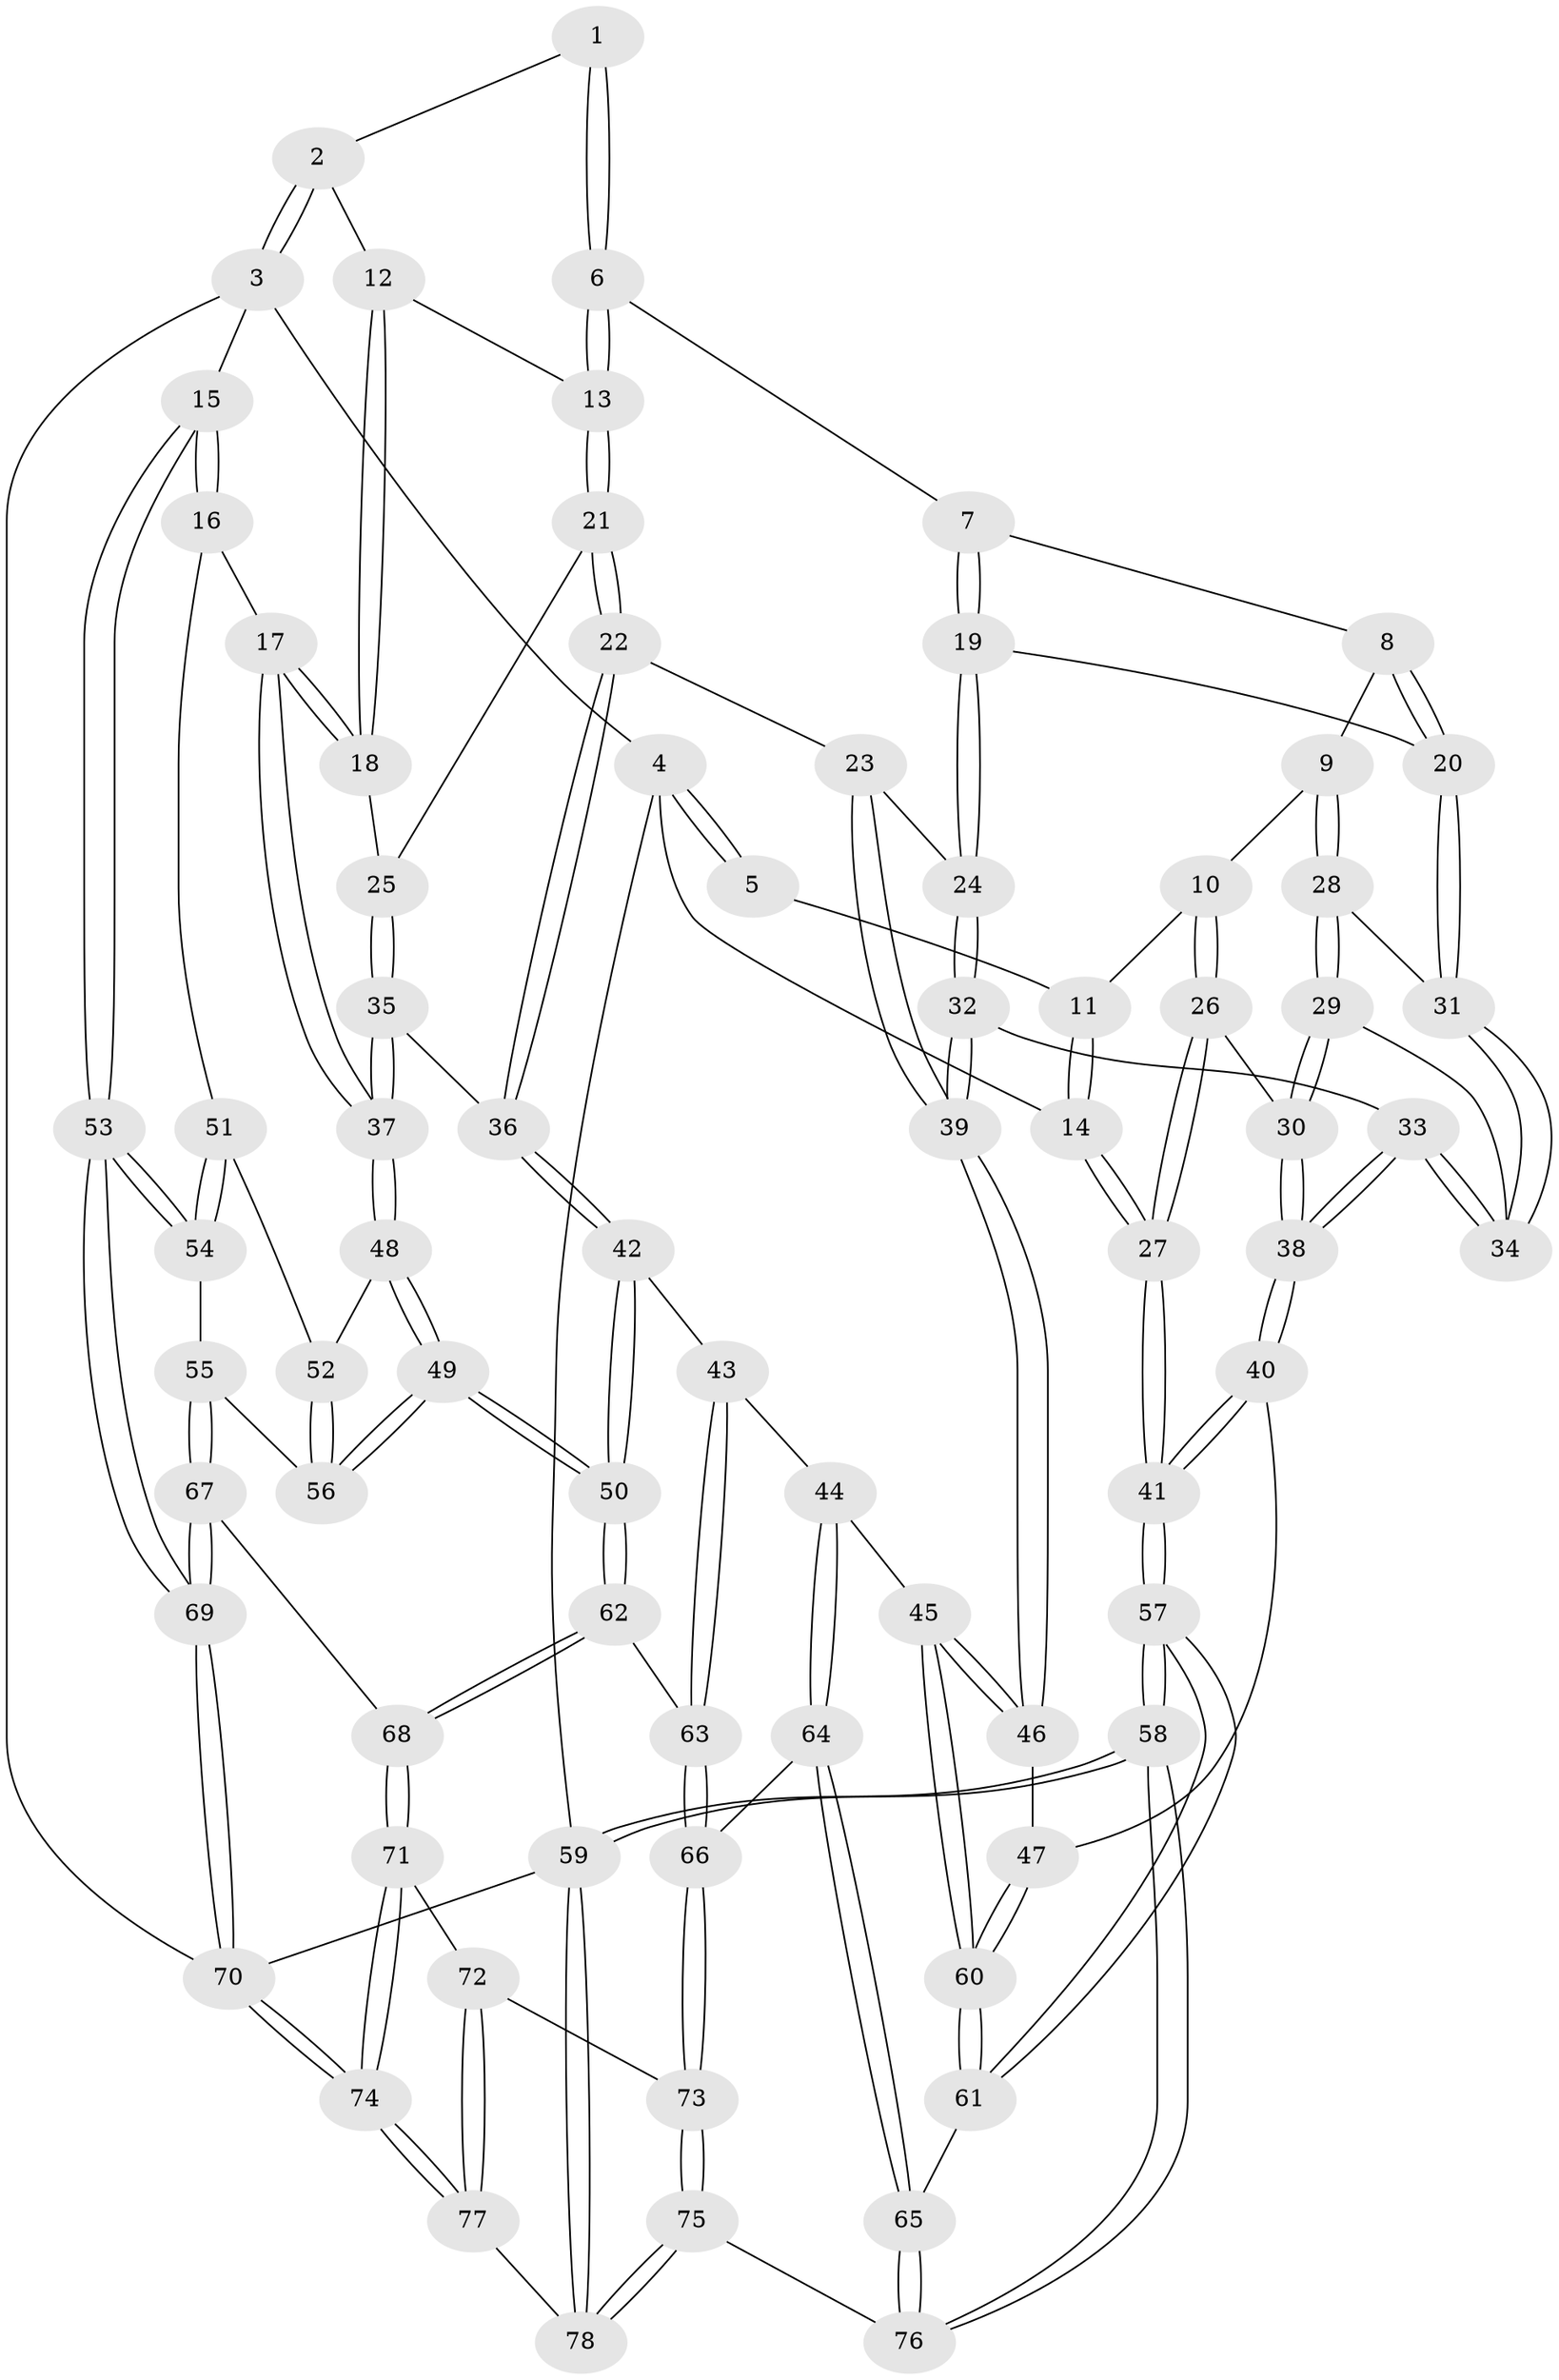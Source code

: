 // Generated by graph-tools (version 1.1) at 2025/38/03/09/25 02:38:49]
// undirected, 78 vertices, 192 edges
graph export_dot {
graph [start="1"]
  node [color=gray90,style=filled];
  1 [pos="+0.4085291094282012+0"];
  2 [pos="+0.9024885446852579+0"];
  3 [pos="+1+0"];
  4 [pos="+0+0"];
  5 [pos="+0.32912350635149806+0"];
  6 [pos="+0.41127438000615907+0"];
  7 [pos="+0.4081043533389634+0"];
  8 [pos="+0.31014922506746184+0.06552467801078092"];
  9 [pos="+0.1787975733604379+0.1473014945019724"];
  10 [pos="+0.12843365452701375+0.13659728440816724"];
  11 [pos="+0.09318764083094641+0.10158768647988274"];
  12 [pos="+0.7983729369386401+0.06473995589933026"];
  13 [pos="+0.49107796729345277+0.06456995098757974"];
  14 [pos="+0+0"];
  15 [pos="+1+0.25328960553003166"];
  16 [pos="+0.9828075864482617+0.2841267422187313"];
  17 [pos="+0.8732913381867299+0.22695841316532306"];
  18 [pos="+0.8042529404283764+0.1712700184089268"];
  19 [pos="+0.37388083769348035+0.2557740646851634"];
  20 [pos="+0.3044933203391813+0.25965491031106014"];
  21 [pos="+0.5482851815587331+0.1798923294589729"];
  22 [pos="+0.487731958699546+0.32307756184084585"];
  23 [pos="+0.4538672760206628+0.32540609599792863"];
  24 [pos="+0.43596135377182577+0.3205594815527048"];
  25 [pos="+0.6971058522532312+0.2204726495903639"];
  26 [pos="+0.021823843473189754+0.2818614495153663"];
  27 [pos="+0+0.3337217162003611"];
  28 [pos="+0.1884247143836382+0.18345644438321052"];
  29 [pos="+0.18247016454844242+0.2614147351342772"];
  30 [pos="+0.14858669636765848+0.34036799619171654"];
  31 [pos="+0.30150773399105085+0.26141750749821996"];
  32 [pos="+0.3193121823109486+0.3691859206012643"];
  33 [pos="+0.2800044897425305+0.36756619328412354"];
  34 [pos="+0.2854245372401422+0.29403201592543554"];
  35 [pos="+0.676208866783278+0.3309971517655332"];
  36 [pos="+0.5271462969318175+0.370823601867886"];
  37 [pos="+0.7234714640672137+0.41453256490724"];
  38 [pos="+0.19194355304274965+0.43245561988278813"];
  39 [pos="+0.38646936129885456+0.4608369302537309"];
  40 [pos="+0.18586653712610526+0.46182421852041095"];
  41 [pos="+0+0.5827263615862956"];
  42 [pos="+0.5344869509155337+0.41003442497928344"];
  43 [pos="+0.40388705644149087+0.525172936591686"];
  44 [pos="+0.393991668732175+0.5248238322200245"];
  45 [pos="+0.38804321162652894+0.5211061944800538"];
  46 [pos="+0.38728735578757423+0.5203986846982206"];
  47 [pos="+0.20382024576528623+0.4833088365337064"];
  48 [pos="+0.7290213435937534+0.44324611659636026"];
  49 [pos="+0.6667492307103206+0.5459150644765594"];
  50 [pos="+0.65529513171591+0.5604307247188755"];
  51 [pos="+0.9183492089965779+0.3920966839096839"];
  52 [pos="+0.8646071339003681+0.43121789522087817"];
  53 [pos="+1+0.7538922394560309"];
  54 [pos="+0.9842452394618723+0.5807347436140099"];
  55 [pos="+0.881530087814087+0.5693315651632681"];
  56 [pos="+0.8628986894031329+0.5222807562497277"];
  57 [pos="+0+0.6519502699839815"];
  58 [pos="+0+1"];
  59 [pos="+0+1"];
  60 [pos="+0.22925306895889588+0.6811024217704066"];
  61 [pos="+0.2266635153520969+0.7668551870722263"];
  62 [pos="+0.6453877647240573+0.6302114006344053"];
  63 [pos="+0.6033984578914456+0.6374432003190282"];
  64 [pos="+0.3646429223252365+0.7452447042102365"];
  65 [pos="+0.2579202424852506+0.7990225595362008"];
  66 [pos="+0.4528800460608901+0.7367755207844958"];
  67 [pos="+0.7591350446043615+0.67749172353829"];
  68 [pos="+0.6993270849837554+0.6871514245593844"];
  69 [pos="+1+0.8058187819198331"];
  70 [pos="+1+1"];
  71 [pos="+0.7062038597735326+0.8056117530993674"];
  72 [pos="+0.564341485671416+0.8798415313285838"];
  73 [pos="+0.5222098986755014+0.859829716677501"];
  74 [pos="+1+1"];
  75 [pos="+0.30187827913149085+0.9910865157179628"];
  76 [pos="+0.2602034431126197+0.8749781774652787"];
  77 [pos="+0.5307925009531926+1"];
  78 [pos="+0.3294128701376939+1"];
  1 -- 2;
  1 -- 6;
  1 -- 6;
  2 -- 3;
  2 -- 3;
  2 -- 12;
  3 -- 4;
  3 -- 15;
  3 -- 70;
  4 -- 5;
  4 -- 5;
  4 -- 14;
  4 -- 59;
  5 -- 11;
  6 -- 7;
  6 -- 13;
  6 -- 13;
  7 -- 8;
  7 -- 19;
  7 -- 19;
  8 -- 9;
  8 -- 20;
  8 -- 20;
  9 -- 10;
  9 -- 28;
  9 -- 28;
  10 -- 11;
  10 -- 26;
  10 -- 26;
  11 -- 14;
  11 -- 14;
  12 -- 13;
  12 -- 18;
  12 -- 18;
  13 -- 21;
  13 -- 21;
  14 -- 27;
  14 -- 27;
  15 -- 16;
  15 -- 16;
  15 -- 53;
  15 -- 53;
  16 -- 17;
  16 -- 51;
  17 -- 18;
  17 -- 18;
  17 -- 37;
  17 -- 37;
  18 -- 25;
  19 -- 20;
  19 -- 24;
  19 -- 24;
  20 -- 31;
  20 -- 31;
  21 -- 22;
  21 -- 22;
  21 -- 25;
  22 -- 23;
  22 -- 36;
  22 -- 36;
  23 -- 24;
  23 -- 39;
  23 -- 39;
  24 -- 32;
  24 -- 32;
  25 -- 35;
  25 -- 35;
  26 -- 27;
  26 -- 27;
  26 -- 30;
  27 -- 41;
  27 -- 41;
  28 -- 29;
  28 -- 29;
  28 -- 31;
  29 -- 30;
  29 -- 30;
  29 -- 34;
  30 -- 38;
  30 -- 38;
  31 -- 34;
  31 -- 34;
  32 -- 33;
  32 -- 39;
  32 -- 39;
  33 -- 34;
  33 -- 34;
  33 -- 38;
  33 -- 38;
  35 -- 36;
  35 -- 37;
  35 -- 37;
  36 -- 42;
  36 -- 42;
  37 -- 48;
  37 -- 48;
  38 -- 40;
  38 -- 40;
  39 -- 46;
  39 -- 46;
  40 -- 41;
  40 -- 41;
  40 -- 47;
  41 -- 57;
  41 -- 57;
  42 -- 43;
  42 -- 50;
  42 -- 50;
  43 -- 44;
  43 -- 63;
  43 -- 63;
  44 -- 45;
  44 -- 64;
  44 -- 64;
  45 -- 46;
  45 -- 46;
  45 -- 60;
  45 -- 60;
  46 -- 47;
  47 -- 60;
  47 -- 60;
  48 -- 49;
  48 -- 49;
  48 -- 52;
  49 -- 50;
  49 -- 50;
  49 -- 56;
  49 -- 56;
  50 -- 62;
  50 -- 62;
  51 -- 52;
  51 -- 54;
  51 -- 54;
  52 -- 56;
  52 -- 56;
  53 -- 54;
  53 -- 54;
  53 -- 69;
  53 -- 69;
  54 -- 55;
  55 -- 56;
  55 -- 67;
  55 -- 67;
  57 -- 58;
  57 -- 58;
  57 -- 61;
  57 -- 61;
  58 -- 59;
  58 -- 59;
  58 -- 76;
  58 -- 76;
  59 -- 78;
  59 -- 78;
  59 -- 70;
  60 -- 61;
  60 -- 61;
  61 -- 65;
  62 -- 63;
  62 -- 68;
  62 -- 68;
  63 -- 66;
  63 -- 66;
  64 -- 65;
  64 -- 65;
  64 -- 66;
  65 -- 76;
  65 -- 76;
  66 -- 73;
  66 -- 73;
  67 -- 68;
  67 -- 69;
  67 -- 69;
  68 -- 71;
  68 -- 71;
  69 -- 70;
  69 -- 70;
  70 -- 74;
  70 -- 74;
  71 -- 72;
  71 -- 74;
  71 -- 74;
  72 -- 73;
  72 -- 77;
  72 -- 77;
  73 -- 75;
  73 -- 75;
  74 -- 77;
  74 -- 77;
  75 -- 76;
  75 -- 78;
  75 -- 78;
  77 -- 78;
}
